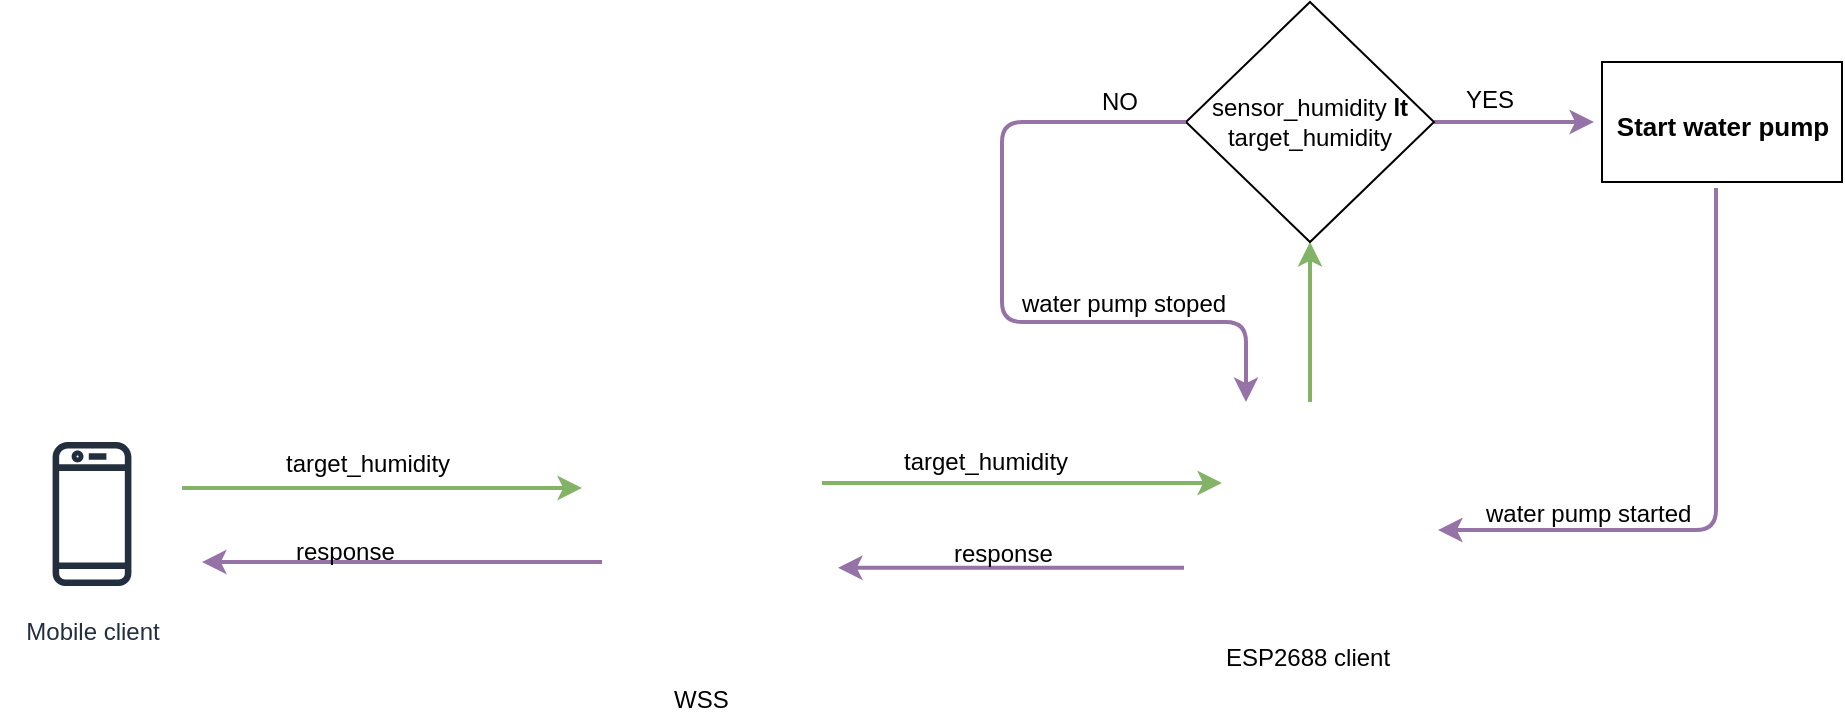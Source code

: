 <mxfile version="10.6.9" type="device"><diagram id="r4iWfshQLLnNSmYYnkrH" name="Page-1"><mxGraphModel dx="1394" dy="835" grid="1" gridSize="10" guides="1" tooltips="1" connect="1" arrows="1" fold="1" page="1" pageScale="1" pageWidth="827" pageHeight="1169" math="0" shadow="0"><root><mxCell id="0"/><mxCell id="1" parent="0"/><mxCell id="XPRyHE6JQn-zzqkEajlW-20" value="" style="edgeStyle=orthogonalEdgeStyle;rounded=0;orthogonalLoop=1;jettySize=auto;html=1;strokeWidth=2;fillColor=#d5e8d4;strokeColor=#82b366;" edge="1" parent="1" source="XPRyHE6JQn-zzqkEajlW-1" target="XPRyHE6JQn-zzqkEajlW-14"><mxGeometry relative="1" as="geometry"/></mxCell><mxCell id="XPRyHE6JQn-zzqkEajlW-1" value="" style="shape=image;html=1;verticalAlign=top;verticalLabelPosition=bottom;labelBackgroundColor=#ffffff;imageAspect=0;aspect=fixed;image=https://cdn2.iconfinder.com/data/icons/electronic-13/480/3-electronic-arduino-chipset-icon-2-128.png" vertex="1" parent="1"><mxGeometry x="660" y="280" width="128" height="128" as="geometry"/></mxCell><mxCell id="XPRyHE6JQn-zzqkEajlW-5" value="" style="edgeStyle=orthogonalEdgeStyle;rounded=0;orthogonalLoop=1;jettySize=auto;html=1;entryX=0;entryY=0.25;entryDx=0;entryDy=0;fillColor=#d5e8d4;strokeColor=#82b366;strokeWidth=2;" edge="1" parent="1" source="XPRyHE6JQn-zzqkEajlW-2" target="XPRyHE6JQn-zzqkEajlW-3"><mxGeometry relative="1" as="geometry"><mxPoint x="240" y="336" as="targetPoint"/><Array as="points"><mxPoint x="210" y="323"/><mxPoint x="210" y="323"/></Array></mxGeometry></mxCell><mxCell id="XPRyHE6JQn-zzqkEajlW-2" value="Mobile client" style="outlineConnect=0;fontColor=#232F3E;gradientColor=none;strokeColor=#232F3E;fillColor=#ffffff;dashed=0;verticalLabelPosition=bottom;verticalAlign=top;align=center;html=1;fontSize=12;fontStyle=0;aspect=fixed;shape=mxgraph.aws4.resourceIcon;resIcon=mxgraph.aws4.mobile_client;" vertex="1" parent="1"><mxGeometry x="70" y="291" width="90" height="90" as="geometry"/></mxCell><mxCell id="XPRyHE6JQn-zzqkEajlW-3" value="" style="shape=image;html=1;verticalAlign=top;verticalLabelPosition=bottom;labelBackgroundColor=#ffffff;imageAspect=0;aspect=fixed;image=https://cdn0.iconfinder.com/data/icons/30-hardware-line-icons/64/Server-128.png" vertex="1" parent="1"><mxGeometry x="360" y="291" width="128" height="128" as="geometry"/></mxCell><mxCell id="XPRyHE6JQn-zzqkEajlW-6" value="ESP2688 client" style="text;html=1;resizable=0;points=[];autosize=1;align=left;verticalAlign=top;spacingTop=-4;" vertex="1" parent="1"><mxGeometry x="680" y="398" width="100" height="20" as="geometry"/></mxCell><mxCell id="XPRyHE6JQn-zzqkEajlW-7" value="WSS" style="text;html=1;resizable=0;points=[];autosize=1;align=left;verticalAlign=top;spacingTop=-4;" vertex="1" parent="1"><mxGeometry x="404" y="419" width="40" height="20" as="geometry"/></mxCell><mxCell id="XPRyHE6JQn-zzqkEajlW-8" value="target_humidity" style="text;html=1;resizable=0;points=[];autosize=1;align=left;verticalAlign=top;spacingTop=-4;" vertex="1" parent="1"><mxGeometry x="210" y="301" width="100" height="20" as="geometry"/></mxCell><mxCell id="XPRyHE6JQn-zzqkEajlW-9" value="" style="edgeStyle=orthogonalEdgeStyle;rounded=0;orthogonalLoop=1;jettySize=auto;html=1;entryX=0;entryY=0.25;entryDx=0;entryDy=0;fillColor=#d5e8d4;strokeColor=#82b366;strokeWidth=2;" edge="1" parent="1"><mxGeometry relative="1" as="geometry"><mxPoint x="480" y="320.5" as="sourcePoint"/><mxPoint x="680" y="320.5" as="targetPoint"/><Array as="points"><mxPoint x="530" y="320.5"/><mxPoint x="530" y="320.5"/></Array></mxGeometry></mxCell><mxCell id="XPRyHE6JQn-zzqkEajlW-10" value="target_humidity" style="text;html=1;" vertex="1" parent="1"><mxGeometry x="519" y="296" width="110" height="30" as="geometry"/></mxCell><mxCell id="XPRyHE6JQn-zzqkEajlW-22" value="" style="edgeStyle=orthogonalEdgeStyle;rounded=0;orthogonalLoop=1;jettySize=auto;html=1;strokeWidth=2;fillColor=#e1d5e7;strokeColor=#9673a6;" edge="1" parent="1" source="XPRyHE6JQn-zzqkEajlW-14"><mxGeometry relative="1" as="geometry"><mxPoint x="866" y="140" as="targetPoint"/></mxGeometry></mxCell><mxCell id="XPRyHE6JQn-zzqkEajlW-14" value="sensor_humidity &lt;b&gt;lt&lt;/b&gt; target_humidity" style="rhombus;whiteSpace=wrap;html=1;" vertex="1" parent="1"><mxGeometry x="662" y="80" width="124" height="120" as="geometry"/></mxCell><mxCell id="XPRyHE6JQn-zzqkEajlW-23" value="YES" style="text;html=1;resizable=0;points=[];autosize=1;align=left;verticalAlign=top;spacingTop=-4;" vertex="1" parent="1"><mxGeometry x="800" y="119" width="40" height="20" as="geometry"/></mxCell><mxCell id="XPRyHE6JQn-zzqkEajlW-24" value="" style="verticalLabelPosition=bottom;verticalAlign=top;html=1;shape=mxgraph.basic.rect;fillColor=#ffffff;fillColor2=none;strokeColor=#000000;strokeWidth=1;size=20;indent=5;" vertex="1" parent="1"><mxGeometry x="870" y="110" width="120" height="60" as="geometry"/></mxCell><mxCell id="XPRyHE6JQn-zzqkEajlW-27" value="&lt;font style=&quot;font-size: 13px&quot;&gt;Start water pump&lt;/font&gt;" style="text;strokeColor=none;fillColor=none;html=1;fontSize=24;fontStyle=1;verticalAlign=middle;align=center;" vertex="1" parent="1"><mxGeometry x="880" y="119" width="100" height="40" as="geometry"/></mxCell><mxCell id="XPRyHE6JQn-zzqkEajlW-36" value="" style="edgeStyle=segmentEdgeStyle;endArrow=classic;html=1;strokeWidth=2;exitX=0.475;exitY=1.05;exitDx=0;exitDy=0;exitPerimeter=0;fillColor=#e1d5e7;strokeColor=#9673a6;" edge="1" parent="1" source="XPRyHE6JQn-zzqkEajlW-24" target="XPRyHE6JQn-zzqkEajlW-1"><mxGeometry width="50" height="50" relative="1" as="geometry"><mxPoint x="845" y="321" as="sourcePoint"/><mxPoint x="895" y="330" as="targetPoint"/><Array as="points"><mxPoint x="927" y="344"/></Array></mxGeometry></mxCell><mxCell id="XPRyHE6JQn-zzqkEajlW-38" value="water pump started&lt;br&gt;" style="text;html=1;resizable=0;points=[];autosize=1;align=left;verticalAlign=top;spacingTop=-4;" vertex="1" parent="1"><mxGeometry x="810" y="326" width="120" height="20" as="geometry"/></mxCell><mxCell id="XPRyHE6JQn-zzqkEajlW-41" value="NO" style="text;html=1;resizable=0;points=[];autosize=1;align=left;verticalAlign=top;spacingTop=-4;" vertex="1" parent="1"><mxGeometry x="618" y="120" width="30" height="20" as="geometry"/></mxCell><mxCell id="XPRyHE6JQn-zzqkEajlW-42" value="" style="edgeStyle=segmentEdgeStyle;endArrow=classic;html=1;strokeWidth=2;exitX=0;exitY=0.5;exitDx=0;exitDy=0;fillColor=#e1d5e7;strokeColor=#9673a6;entryX=0.25;entryY=0;entryDx=0;entryDy=0;" edge="1" parent="1" source="XPRyHE6JQn-zzqkEajlW-14" target="XPRyHE6JQn-zzqkEajlW-1"><mxGeometry width="50" height="50" relative="1" as="geometry"><mxPoint x="602" y="140" as="sourcePoint"/><mxPoint x="463" y="311" as="targetPoint"/><Array as="points"><mxPoint x="570" y="140"/><mxPoint x="570" y="240"/><mxPoint x="692" y="240"/></Array></mxGeometry></mxCell><mxCell id="XPRyHE6JQn-zzqkEajlW-45" value="water pump stoped" style="text;html=1;resizable=0;points=[];autosize=1;align=left;verticalAlign=top;spacingTop=-4;" vertex="1" parent="1"><mxGeometry x="578" y="221" width="120" height="20" as="geometry"/></mxCell><mxCell id="XPRyHE6JQn-zzqkEajlW-47" value="" style="edgeStyle=orthogonalEdgeStyle;rounded=0;orthogonalLoop=1;jettySize=auto;html=1;entryX=0;entryY=0.25;entryDx=0;entryDy=0;fillColor=#e1d5e7;strokeColor=#9673a6;strokeWidth=2;endArrow=none;endFill=0;startArrow=classic;startFill=1;" edge="1" parent="1"><mxGeometry relative="1" as="geometry"><mxPoint x="170" y="360" as="sourcePoint"/><mxPoint x="370" y="360" as="targetPoint"/><Array as="points"><mxPoint x="310" y="360"/><mxPoint x="310" y="360"/></Array></mxGeometry></mxCell><mxCell id="XPRyHE6JQn-zzqkEajlW-48" value="response" style="text;html=1;resizable=0;points=[];autosize=1;align=left;verticalAlign=top;spacingTop=-4;" vertex="1" parent="1"><mxGeometry x="215" y="345" width="60" height="20" as="geometry"/></mxCell><mxCell id="XPRyHE6JQn-zzqkEajlW-52" value="" style="edgeStyle=orthogonalEdgeStyle;rounded=0;orthogonalLoop=1;jettySize=auto;html=1;fillColor=#e1d5e7;strokeColor=#9673a6;strokeWidth=2;startArrow=classic;startFill=1;endArrow=none;endFill=0;entryX=0.008;entryY=0.648;entryDx=0;entryDy=0;entryPerimeter=0;" edge="1" parent="1" source="XPRyHE6JQn-zzqkEajlW-3" target="XPRyHE6JQn-zzqkEajlW-1"><mxGeometry relative="1" as="geometry"><mxPoint x="490" y="362" as="sourcePoint"/><mxPoint x="640" y="362" as="targetPoint"/><Array as="points"><mxPoint x="661" y="362"/></Array></mxGeometry></mxCell><mxCell id="XPRyHE6JQn-zzqkEajlW-53" value="response" style="text;html=1;resizable=0;points=[];autosize=1;align=left;verticalAlign=top;spacingTop=-4;" vertex="1" parent="1"><mxGeometry x="544" y="346" width="60" height="20" as="geometry"/></mxCell></root></mxGraphModel></diagram></mxfile>